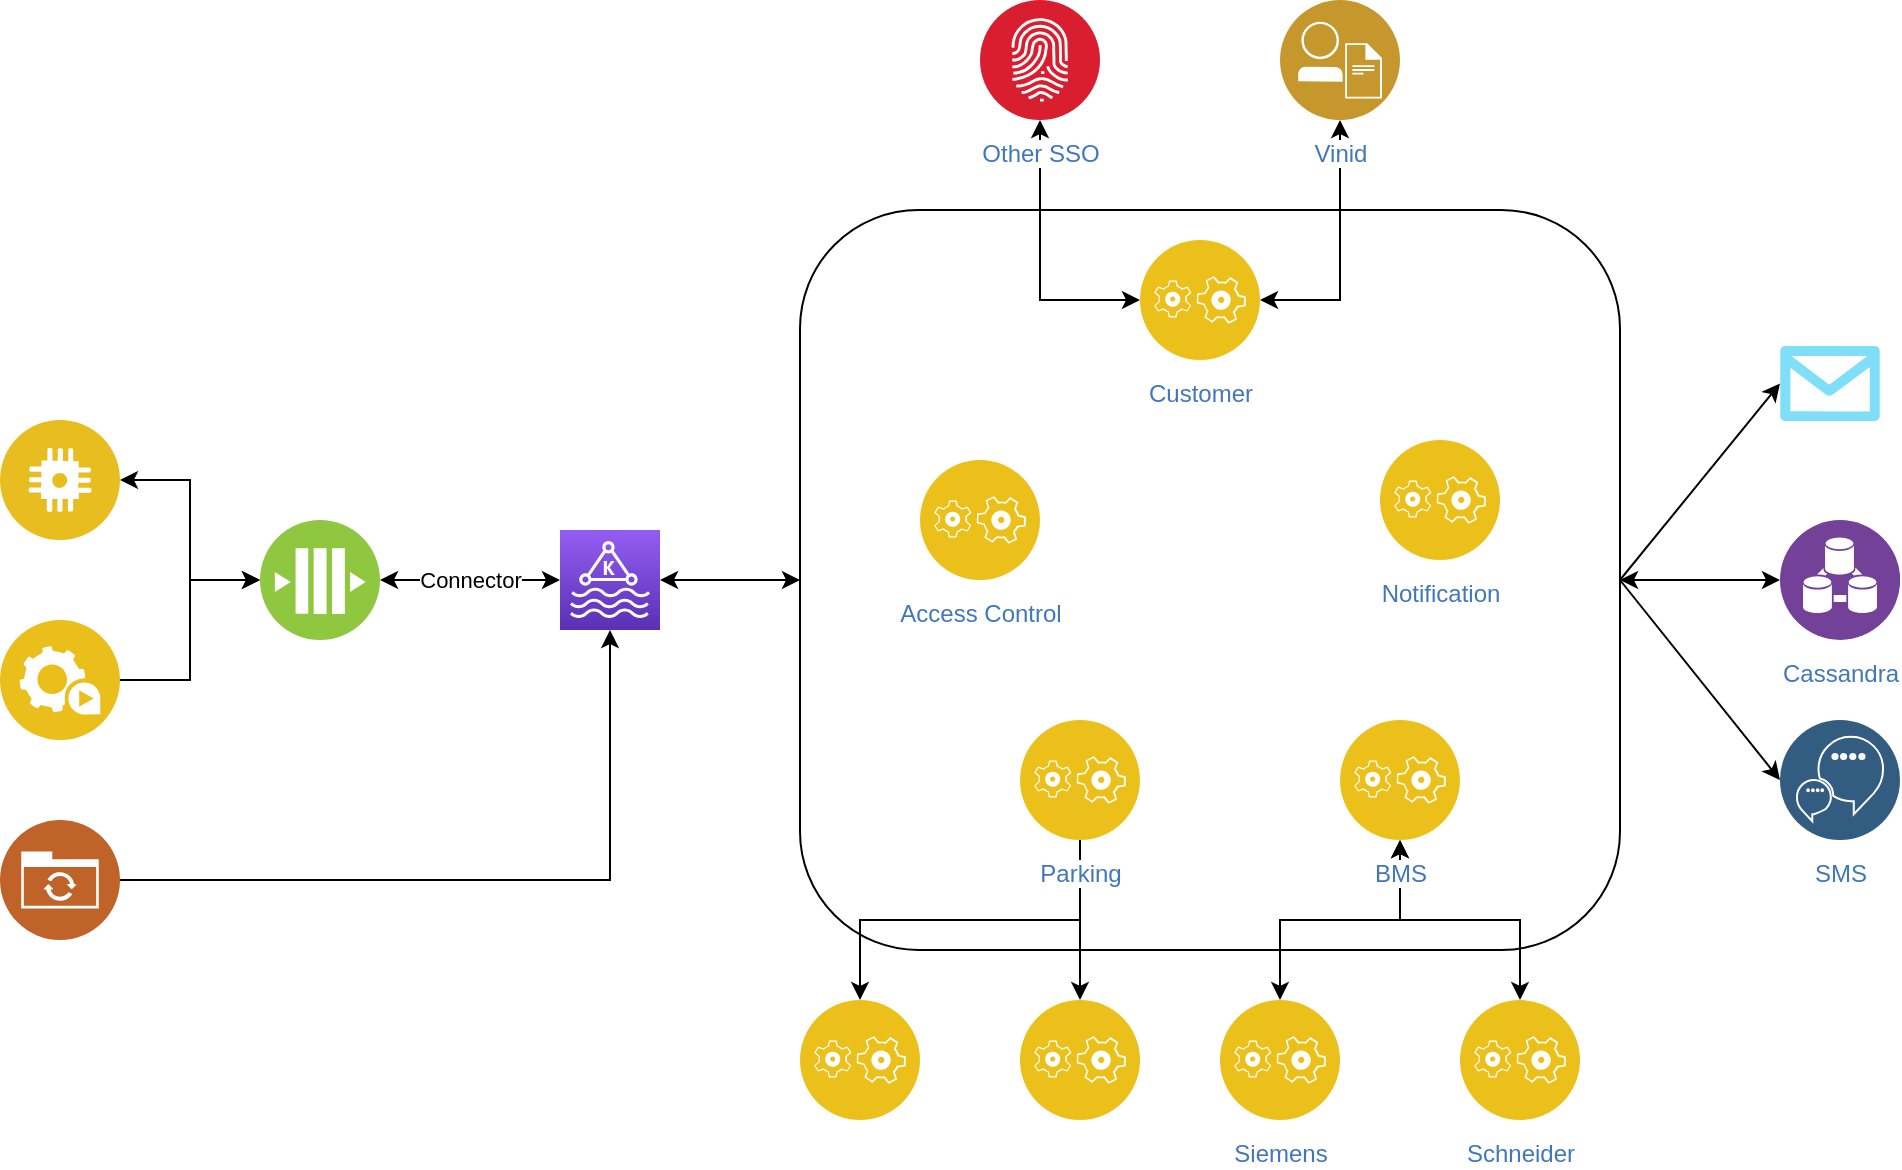 <mxfile version="12.4.1" type="github" pages="1">
  <diagram id="yLZNIlH2zXO2sHHhMVWW" name="Page-1">
    <mxGraphModel dx="1360" dy="802" grid="1" gridSize="10" guides="1" tooltips="1" connect="1" arrows="1" fold="1" page="1" pageScale="1" pageWidth="1100" pageHeight="850" math="0" shadow="0">
      <root>
        <mxCell id="0"/>
        <mxCell id="1" parent="0"/>
        <mxCell id="hw8tsg2X2oHHRZ30RkQz-3" style="edgeStyle=orthogonalEdgeStyle;rounded=0;orthogonalLoop=1;jettySize=auto;html=1;startArrow=classic;startFill=1;" edge="1" parent="1" source="YRo3PmSRweSSVWQ40-4b-10" target="YRo3PmSRweSSVWQ40-4b-31">
          <mxGeometry relative="1" as="geometry"/>
        </mxCell>
        <mxCell id="hw8tsg2X2oHHRZ30RkQz-6" style="rounded=0;orthogonalLoop=1;jettySize=auto;html=1;entryX=0;entryY=0.5;entryDx=0;entryDy=0;startArrow=none;startFill=0;exitX=1;exitY=0.5;exitDx=0;exitDy=0;" edge="1" parent="1" source="YRo3PmSRweSSVWQ40-4b-10" target="hw8tsg2X2oHHRZ30RkQz-5">
          <mxGeometry relative="1" as="geometry"/>
        </mxCell>
        <mxCell id="hw8tsg2X2oHHRZ30RkQz-9" style="edgeStyle=none;rounded=0;orthogonalLoop=1;jettySize=auto;html=1;entryX=0;entryY=0.5;entryDx=0;entryDy=0;entryPerimeter=0;startArrow=none;startFill=0;exitX=1;exitY=0.5;exitDx=0;exitDy=0;" edge="1" parent="1" source="YRo3PmSRweSSVWQ40-4b-10" target="hw8tsg2X2oHHRZ30RkQz-8">
          <mxGeometry relative="1" as="geometry"/>
        </mxCell>
        <mxCell id="YRo3PmSRweSSVWQ40-4b-10" value="" style="rounded=1;whiteSpace=wrap;html=1;arcSize=16;" parent="1" vertex="1">
          <mxGeometry x="410" y="205" width="410" height="370" as="geometry"/>
        </mxCell>
        <mxCell id="YRo3PmSRweSSVWQ40-4b-8" value="Connector" style="edgeStyle=orthogonalEdgeStyle;rounded=0;orthogonalLoop=1;jettySize=auto;html=1;startArrow=classic;startFill=1;" parent="1" source="YRo3PmSRweSSVWQ40-4b-1" target="YRo3PmSRweSSVWQ40-4b-7" edge="1">
          <mxGeometry relative="1" as="geometry"/>
        </mxCell>
        <mxCell id="YRo3PmSRweSSVWQ40-4b-1" value="" style="aspect=fixed;perimeter=ellipsePerimeter;html=1;align=center;shadow=0;dashed=0;fontColor=#4277BB;labelBackgroundColor=#ffffff;fontSize=12;spacingTop=3;image;image=img/lib/ibm/blockchain/message_bus.svg;" parent="1" vertex="1">
          <mxGeometry x="140" y="360" width="60" height="60" as="geometry"/>
        </mxCell>
        <mxCell id="YRo3PmSRweSSVWQ40-4b-6" style="edgeStyle=orthogonalEdgeStyle;rounded=0;orthogonalLoop=1;jettySize=auto;html=1;startArrow=classic;startFill=1;" parent="1" source="YRo3PmSRweSSVWQ40-4b-3" target="YRo3PmSRweSSVWQ40-4b-1" edge="1">
          <mxGeometry relative="1" as="geometry"/>
        </mxCell>
        <mxCell id="YRo3PmSRweSSVWQ40-4b-3" value="" style="aspect=fixed;perimeter=ellipsePerimeter;html=1;align=center;shadow=0;dashed=0;fontColor=#4277BB;labelBackgroundColor=#ffffff;fontSize=12;spacingTop=3;image;image=img/lib/ibm/applications/iot_application.svg;" parent="1" vertex="1">
          <mxGeometry x="10" y="310" width="60" height="60" as="geometry"/>
        </mxCell>
        <mxCell id="YRo3PmSRweSSVWQ40-4b-5" style="edgeStyle=orthogonalEdgeStyle;rounded=0;orthogonalLoop=1;jettySize=auto;html=1;entryX=0;entryY=0.5;entryDx=0;entryDy=0;" parent="1" source="YRo3PmSRweSSVWQ40-4b-4" target="YRo3PmSRweSSVWQ40-4b-1" edge="1">
          <mxGeometry relative="1" as="geometry"/>
        </mxCell>
        <mxCell id="YRo3PmSRweSSVWQ40-4b-4" value="" style="aspect=fixed;perimeter=ellipsePerimeter;html=1;align=center;shadow=0;dashed=0;fontColor=#4277BB;labelBackgroundColor=#ffffff;fontSize=12;spacingTop=3;image;image=img/lib/ibm/applications/automation_tools.svg;" parent="1" vertex="1">
          <mxGeometry x="10" y="410" width="60" height="60" as="geometry"/>
        </mxCell>
        <mxCell id="YRo3PmSRweSSVWQ40-4b-11" style="edgeStyle=orthogonalEdgeStyle;rounded=0;orthogonalLoop=1;jettySize=auto;html=1;startArrow=classic;startFill=1;" parent="1" source="YRo3PmSRweSSVWQ40-4b-7" target="YRo3PmSRweSSVWQ40-4b-10" edge="1">
          <mxGeometry relative="1" as="geometry"/>
        </mxCell>
        <mxCell id="YRo3PmSRweSSVWQ40-4b-7" value="" style="outlineConnect=0;fontColor=#232F3E;gradientColor=#945DF2;gradientDirection=north;fillColor=#5A30B5;strokeColor=#ffffff;dashed=0;verticalLabelPosition=bottom;verticalAlign=top;align=center;html=1;fontSize=12;fontStyle=0;aspect=fixed;shape=mxgraph.aws4.resourceIcon;resIcon=mxgraph.aws4.managed_streaming_for_kafka;" parent="1" vertex="1">
          <mxGeometry x="290" y="365" width="50" height="50" as="geometry"/>
        </mxCell>
        <mxCell id="YRo3PmSRweSSVWQ40-4b-18" style="edgeStyle=orthogonalEdgeStyle;rounded=0;orthogonalLoop=1;jettySize=auto;html=1;startArrow=classic;startFill=1;" parent="1" source="YRo3PmSRweSSVWQ40-4b-12" target="YRo3PmSRweSSVWQ40-4b-15" edge="1">
          <mxGeometry relative="1" as="geometry"/>
        </mxCell>
        <mxCell id="YRo3PmSRweSSVWQ40-4b-19" style="edgeStyle=orthogonalEdgeStyle;rounded=0;orthogonalLoop=1;jettySize=auto;html=1;entryX=0.5;entryY=1;entryDx=0;entryDy=0;startArrow=classic;startFill=1;" parent="1" source="YRo3PmSRweSSVWQ40-4b-12" target="hw8tsg2X2oHHRZ30RkQz-2" edge="1">
          <mxGeometry relative="1" as="geometry">
            <mxPoint x="530" y="160" as="targetPoint"/>
          </mxGeometry>
        </mxCell>
        <mxCell id="YRo3PmSRweSSVWQ40-4b-12" value="Customer" style="aspect=fixed;perimeter=ellipsePerimeter;html=1;align=center;shadow=0;dashed=0;fontColor=#4277BB;labelBackgroundColor=#ffffff;fontSize=12;spacingTop=3;image;image=img/lib/ibm/applications/application_logic.svg;" parent="1" vertex="1">
          <mxGeometry x="580" y="220" width="60" height="60" as="geometry"/>
        </mxCell>
        <mxCell id="hw8tsg2X2oHHRZ30RkQz-12" style="edgeStyle=none;rounded=0;orthogonalLoop=1;jettySize=auto;html=1;entryX=0.5;entryY=0;entryDx=0;entryDy=0;startArrow=none;startFill=0;" edge="1" parent="1" source="YRo3PmSRweSSVWQ40-4b-13" target="hw8tsg2X2oHHRZ30RkQz-10">
          <mxGeometry relative="1" as="geometry"/>
        </mxCell>
        <mxCell id="hw8tsg2X2oHHRZ30RkQz-13" style="edgeStyle=orthogonalEdgeStyle;rounded=0;orthogonalLoop=1;jettySize=auto;html=1;startArrow=none;startFill=0;exitX=0.5;exitY=1;exitDx=0;exitDy=0;" edge="1" parent="1" source="YRo3PmSRweSSVWQ40-4b-13" target="hw8tsg2X2oHHRZ30RkQz-11">
          <mxGeometry relative="1" as="geometry"/>
        </mxCell>
        <mxCell id="YRo3PmSRweSSVWQ40-4b-13" value="Parking" style="aspect=fixed;perimeter=ellipsePerimeter;html=1;align=center;shadow=0;dashed=0;fontColor=#4277BB;labelBackgroundColor=#ffffff;fontSize=12;spacingTop=3;image;image=img/lib/ibm/applications/application_logic.svg;" parent="1" vertex="1">
          <mxGeometry x="520" y="460" width="60" height="60" as="geometry"/>
        </mxCell>
        <mxCell id="YRo3PmSRweSSVWQ40-4b-15" value="Vinid" style="aspect=fixed;perimeter=ellipsePerimeter;html=1;align=center;shadow=0;dashed=0;fontColor=#4277BB;labelBackgroundColor=#ffffff;fontSize=12;spacingTop=3;image;image=img/lib/ibm/users/integrated_digital_experiences.svg;" parent="1" vertex="1">
          <mxGeometry x="650" y="100" width="60" height="60" as="geometry"/>
        </mxCell>
        <mxCell id="YRo3PmSRweSSVWQ40-4b-20" value="Access Control" style="aspect=fixed;perimeter=ellipsePerimeter;html=1;align=center;shadow=0;dashed=0;fontColor=#4277BB;labelBackgroundColor=#ffffff;fontSize=12;spacingTop=3;image;image=img/lib/ibm/applications/application_logic.svg;" parent="1" vertex="1">
          <mxGeometry x="470" y="330" width="60" height="60" as="geometry"/>
        </mxCell>
        <mxCell id="YRo3PmSRweSSVWQ40-4b-29" style="edgeStyle=orthogonalEdgeStyle;rounded=0;orthogonalLoop=1;jettySize=auto;html=1;startArrow=classic;startFill=1;" parent="1" source="YRo3PmSRweSSVWQ40-4b-21" target="YRo3PmSRweSSVWQ40-4b-22" edge="1">
          <mxGeometry relative="1" as="geometry"/>
        </mxCell>
        <mxCell id="YRo3PmSRweSSVWQ40-4b-30" style="edgeStyle=orthogonalEdgeStyle;rounded=0;orthogonalLoop=1;jettySize=auto;html=1;startArrow=classic;startFill=1;" parent="1" source="YRo3PmSRweSSVWQ40-4b-21" target="YRo3PmSRweSSVWQ40-4b-26" edge="1">
          <mxGeometry relative="1" as="geometry"/>
        </mxCell>
        <mxCell id="YRo3PmSRweSSVWQ40-4b-21" value="BMS" style="aspect=fixed;perimeter=ellipsePerimeter;html=1;align=center;shadow=0;dashed=0;fontColor=#4277BB;labelBackgroundColor=#ffffff;fontSize=12;spacingTop=3;image;image=img/lib/ibm/applications/application_logic.svg;" parent="1" vertex="1">
          <mxGeometry x="680" y="460" width="60" height="60" as="geometry"/>
        </mxCell>
        <mxCell id="YRo3PmSRweSSVWQ40-4b-22" value="Siemens" style="aspect=fixed;perimeter=ellipsePerimeter;html=1;align=center;shadow=0;dashed=0;fontColor=#4277BB;labelBackgroundColor=#ffffff;fontSize=12;spacingTop=3;image;image=img/lib/ibm/applications/application_logic.svg;" parent="1" vertex="1">
          <mxGeometry x="620" y="600" width="60" height="60" as="geometry"/>
        </mxCell>
        <mxCell id="YRo3PmSRweSSVWQ40-4b-26" value="Schneider" style="aspect=fixed;perimeter=ellipsePerimeter;html=1;align=center;shadow=0;dashed=0;fontColor=#4277BB;labelBackgroundColor=#ffffff;fontSize=12;spacingTop=3;image;image=img/lib/ibm/applications/application_logic.svg;" parent="1" vertex="1">
          <mxGeometry x="740" y="600" width="60" height="60" as="geometry"/>
        </mxCell>
        <mxCell id="YRo3PmSRweSSVWQ40-4b-31" value="Cassandra" style="aspect=fixed;perimeter=ellipsePerimeter;html=1;align=center;shadow=0;dashed=0;fontColor=#4277BB;labelBackgroundColor=#ffffff;fontSize=12;spacingTop=3;image;image=img/lib/ibm/analytics/data_integration.svg;" parent="1" vertex="1">
          <mxGeometry x="900" y="360" width="60" height="60" as="geometry"/>
        </mxCell>
        <mxCell id="hw8tsg2X2oHHRZ30RkQz-1" value="Notification" style="aspect=fixed;perimeter=ellipsePerimeter;html=1;align=center;shadow=0;dashed=0;fontColor=#4277BB;labelBackgroundColor=#ffffff;fontSize=12;spacingTop=3;image;image=img/lib/ibm/applications/application_logic.svg;" vertex="1" parent="1">
          <mxGeometry x="700" y="320" width="60" height="60" as="geometry"/>
        </mxCell>
        <mxCell id="hw8tsg2X2oHHRZ30RkQz-2" value="Other SSO" style="aspect=fixed;perimeter=ellipsePerimeter;html=1;align=center;shadow=0;dashed=0;fontColor=#4277BB;labelBackgroundColor=#ffffff;fontSize=12;spacingTop=3;image;image=img/lib/ibm/blockchain/identity_access_manager.svg;" vertex="1" parent="1">
          <mxGeometry x="500" y="100" width="60" height="60" as="geometry"/>
        </mxCell>
        <mxCell id="hw8tsg2X2oHHRZ30RkQz-5" value="SMS" style="aspect=fixed;perimeter=ellipsePerimeter;html=1;align=center;shadow=0;dashed=0;fontColor=#4277BB;labelBackgroundColor=#ffffff;fontSize=12;spacingTop=3;image;image=img/lib/ibm/data/conversation_trained_deployed.svg;" vertex="1" parent="1">
          <mxGeometry x="900" y="460" width="60" height="60" as="geometry"/>
        </mxCell>
        <mxCell id="hw8tsg2X2oHHRZ30RkQz-14" style="edgeStyle=orthogonalEdgeStyle;rounded=0;orthogonalLoop=1;jettySize=auto;html=1;startArrow=none;startFill=0;" edge="1" parent="1" source="hw8tsg2X2oHHRZ30RkQz-7" target="YRo3PmSRweSSVWQ40-4b-7">
          <mxGeometry relative="1" as="geometry"/>
        </mxCell>
        <mxCell id="hw8tsg2X2oHHRZ30RkQz-7" value="" style="aspect=fixed;perimeter=ellipsePerimeter;html=1;align=center;shadow=0;dashed=0;fontColor=#4277BB;labelBackgroundColor=#ffffff;fontSize=12;spacingTop=3;image;image=img/lib/ibm/social/file_sync.svg;" vertex="1" parent="1">
          <mxGeometry x="10" y="510" width="60" height="60" as="geometry"/>
        </mxCell>
        <mxCell id="hw8tsg2X2oHHRZ30RkQz-8" value="" style="verticalLabelPosition=bottom;html=1;verticalAlign=top;align=center;strokeColor=none;fillColor=#00BEF2;shape=mxgraph.azure.message;pointerEvents=1;" vertex="1" parent="1">
          <mxGeometry x="900" y="273" width="50" height="37.5" as="geometry"/>
        </mxCell>
        <mxCell id="hw8tsg2X2oHHRZ30RkQz-10" value="" style="aspect=fixed;perimeter=ellipsePerimeter;html=1;align=center;shadow=0;dashed=0;fontColor=#4277BB;labelBackgroundColor=#ffffff;fontSize=12;spacingTop=3;image;image=img/lib/ibm/applications/application_logic.svg;" vertex="1" parent="1">
          <mxGeometry x="520" y="600" width="60" height="60" as="geometry"/>
        </mxCell>
        <mxCell id="hw8tsg2X2oHHRZ30RkQz-11" value="" style="aspect=fixed;perimeter=ellipsePerimeter;html=1;align=center;shadow=0;dashed=0;fontColor=#4277BB;labelBackgroundColor=#ffffff;fontSize=12;spacingTop=3;image;image=img/lib/ibm/applications/application_logic.svg;" vertex="1" parent="1">
          <mxGeometry x="410" y="600" width="60" height="60" as="geometry"/>
        </mxCell>
      </root>
    </mxGraphModel>
  </diagram>
</mxfile>
